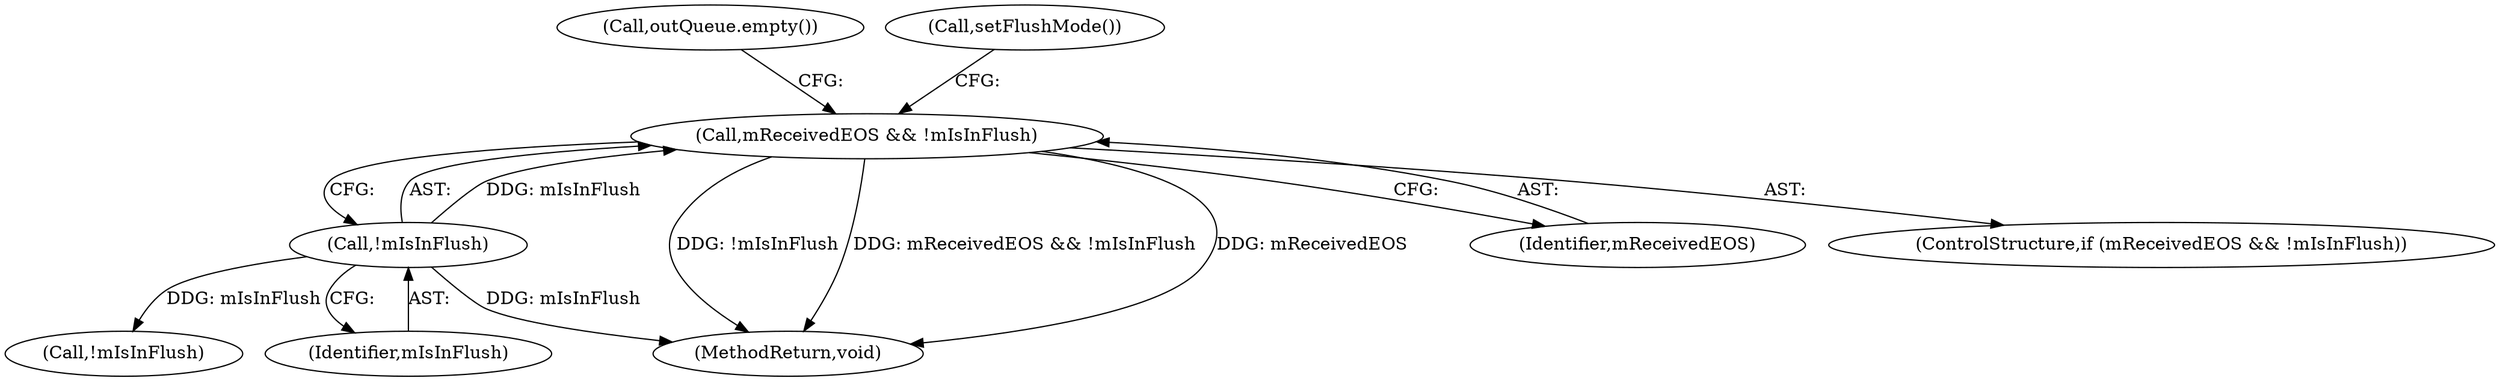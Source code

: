 digraph "0_Android_918eeaa29d99d257282fafec931b4bda0e3bae12@API" {
"1000166" [label="(Call,mReceivedEOS && !mIsInFlush)"];
"1000168" [label="(Call,!mIsInFlush)"];
"1000645" [label="(MethodReturn,void)"];
"1000174" [label="(Call,outQueue.empty())"];
"1000168" [label="(Call,!mIsInFlush)"];
"1000166" [label="(Call,mReceivedEOS && !mIsInFlush)"];
"1000167" [label="(Identifier,mReceivedEOS)"];
"1000188" [label="(Call,!mIsInFlush)"];
"1000165" [label="(ControlStructure,if (mReceivedEOS && !mIsInFlush))"];
"1000171" [label="(Call,setFlushMode())"];
"1000169" [label="(Identifier,mIsInFlush)"];
"1000166" -> "1000165"  [label="AST: "];
"1000166" -> "1000167"  [label="CFG: "];
"1000166" -> "1000168"  [label="CFG: "];
"1000167" -> "1000166"  [label="AST: "];
"1000168" -> "1000166"  [label="AST: "];
"1000171" -> "1000166"  [label="CFG: "];
"1000174" -> "1000166"  [label="CFG: "];
"1000166" -> "1000645"  [label="DDG: !mIsInFlush"];
"1000166" -> "1000645"  [label="DDG: mReceivedEOS && !mIsInFlush"];
"1000166" -> "1000645"  [label="DDG: mReceivedEOS"];
"1000168" -> "1000166"  [label="DDG: mIsInFlush"];
"1000168" -> "1000169"  [label="CFG: "];
"1000169" -> "1000168"  [label="AST: "];
"1000168" -> "1000645"  [label="DDG: mIsInFlush"];
"1000168" -> "1000188"  [label="DDG: mIsInFlush"];
}
